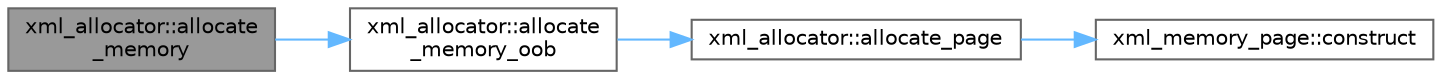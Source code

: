 digraph "xml_allocator::allocate_memory"
{
 // INTERACTIVE_SVG=YES
 // LATEX_PDF_SIZE
  bgcolor="transparent";
  edge [fontname=Helvetica,fontsize=10,labelfontname=Helvetica,labelfontsize=10];
  node [fontname=Helvetica,fontsize=10,shape=box,height=0.2,width=0.4];
  rankdir="LR";
  Node1 [id="Node000001",label="xml_allocator::allocate\l_memory",height=0.2,width=0.4,color="gray40", fillcolor="grey60", style="filled", fontcolor="black",tooltip=" "];
  Node1 -> Node2 [id="edge1_Node000001_Node000002",color="steelblue1",style="solid",tooltip=" "];
  Node2 [id="Node000002",label="xml_allocator::allocate\l_memory_oob",height=0.2,width=0.4,color="grey40", fillcolor="white", style="filled",URL="$d3/dae/structxml__allocator.html#a30bb557bc040de54c041c6d3dca6772e",tooltip=" "];
  Node2 -> Node3 [id="edge2_Node000002_Node000003",color="steelblue1",style="solid",tooltip=" "];
  Node3 [id="Node000003",label="xml_allocator::allocate_page",height=0.2,width=0.4,color="grey40", fillcolor="white", style="filled",URL="$d3/dae/structxml__allocator.html#ad07a6aa6876c8c5a5536d409c01d88e5",tooltip=" "];
  Node3 -> Node4 [id="edge3_Node000003_Node000004",color="steelblue1",style="solid",tooltip=" "];
  Node4 [id="Node000004",label="xml_memory_page::construct",height=0.2,width=0.4,color="grey40", fillcolor="white", style="filled",URL="$d7/dd1/structxml__memory__page.html#a071bb9cc9aeccef1655c1336b16472a5",tooltip=" "];
}
